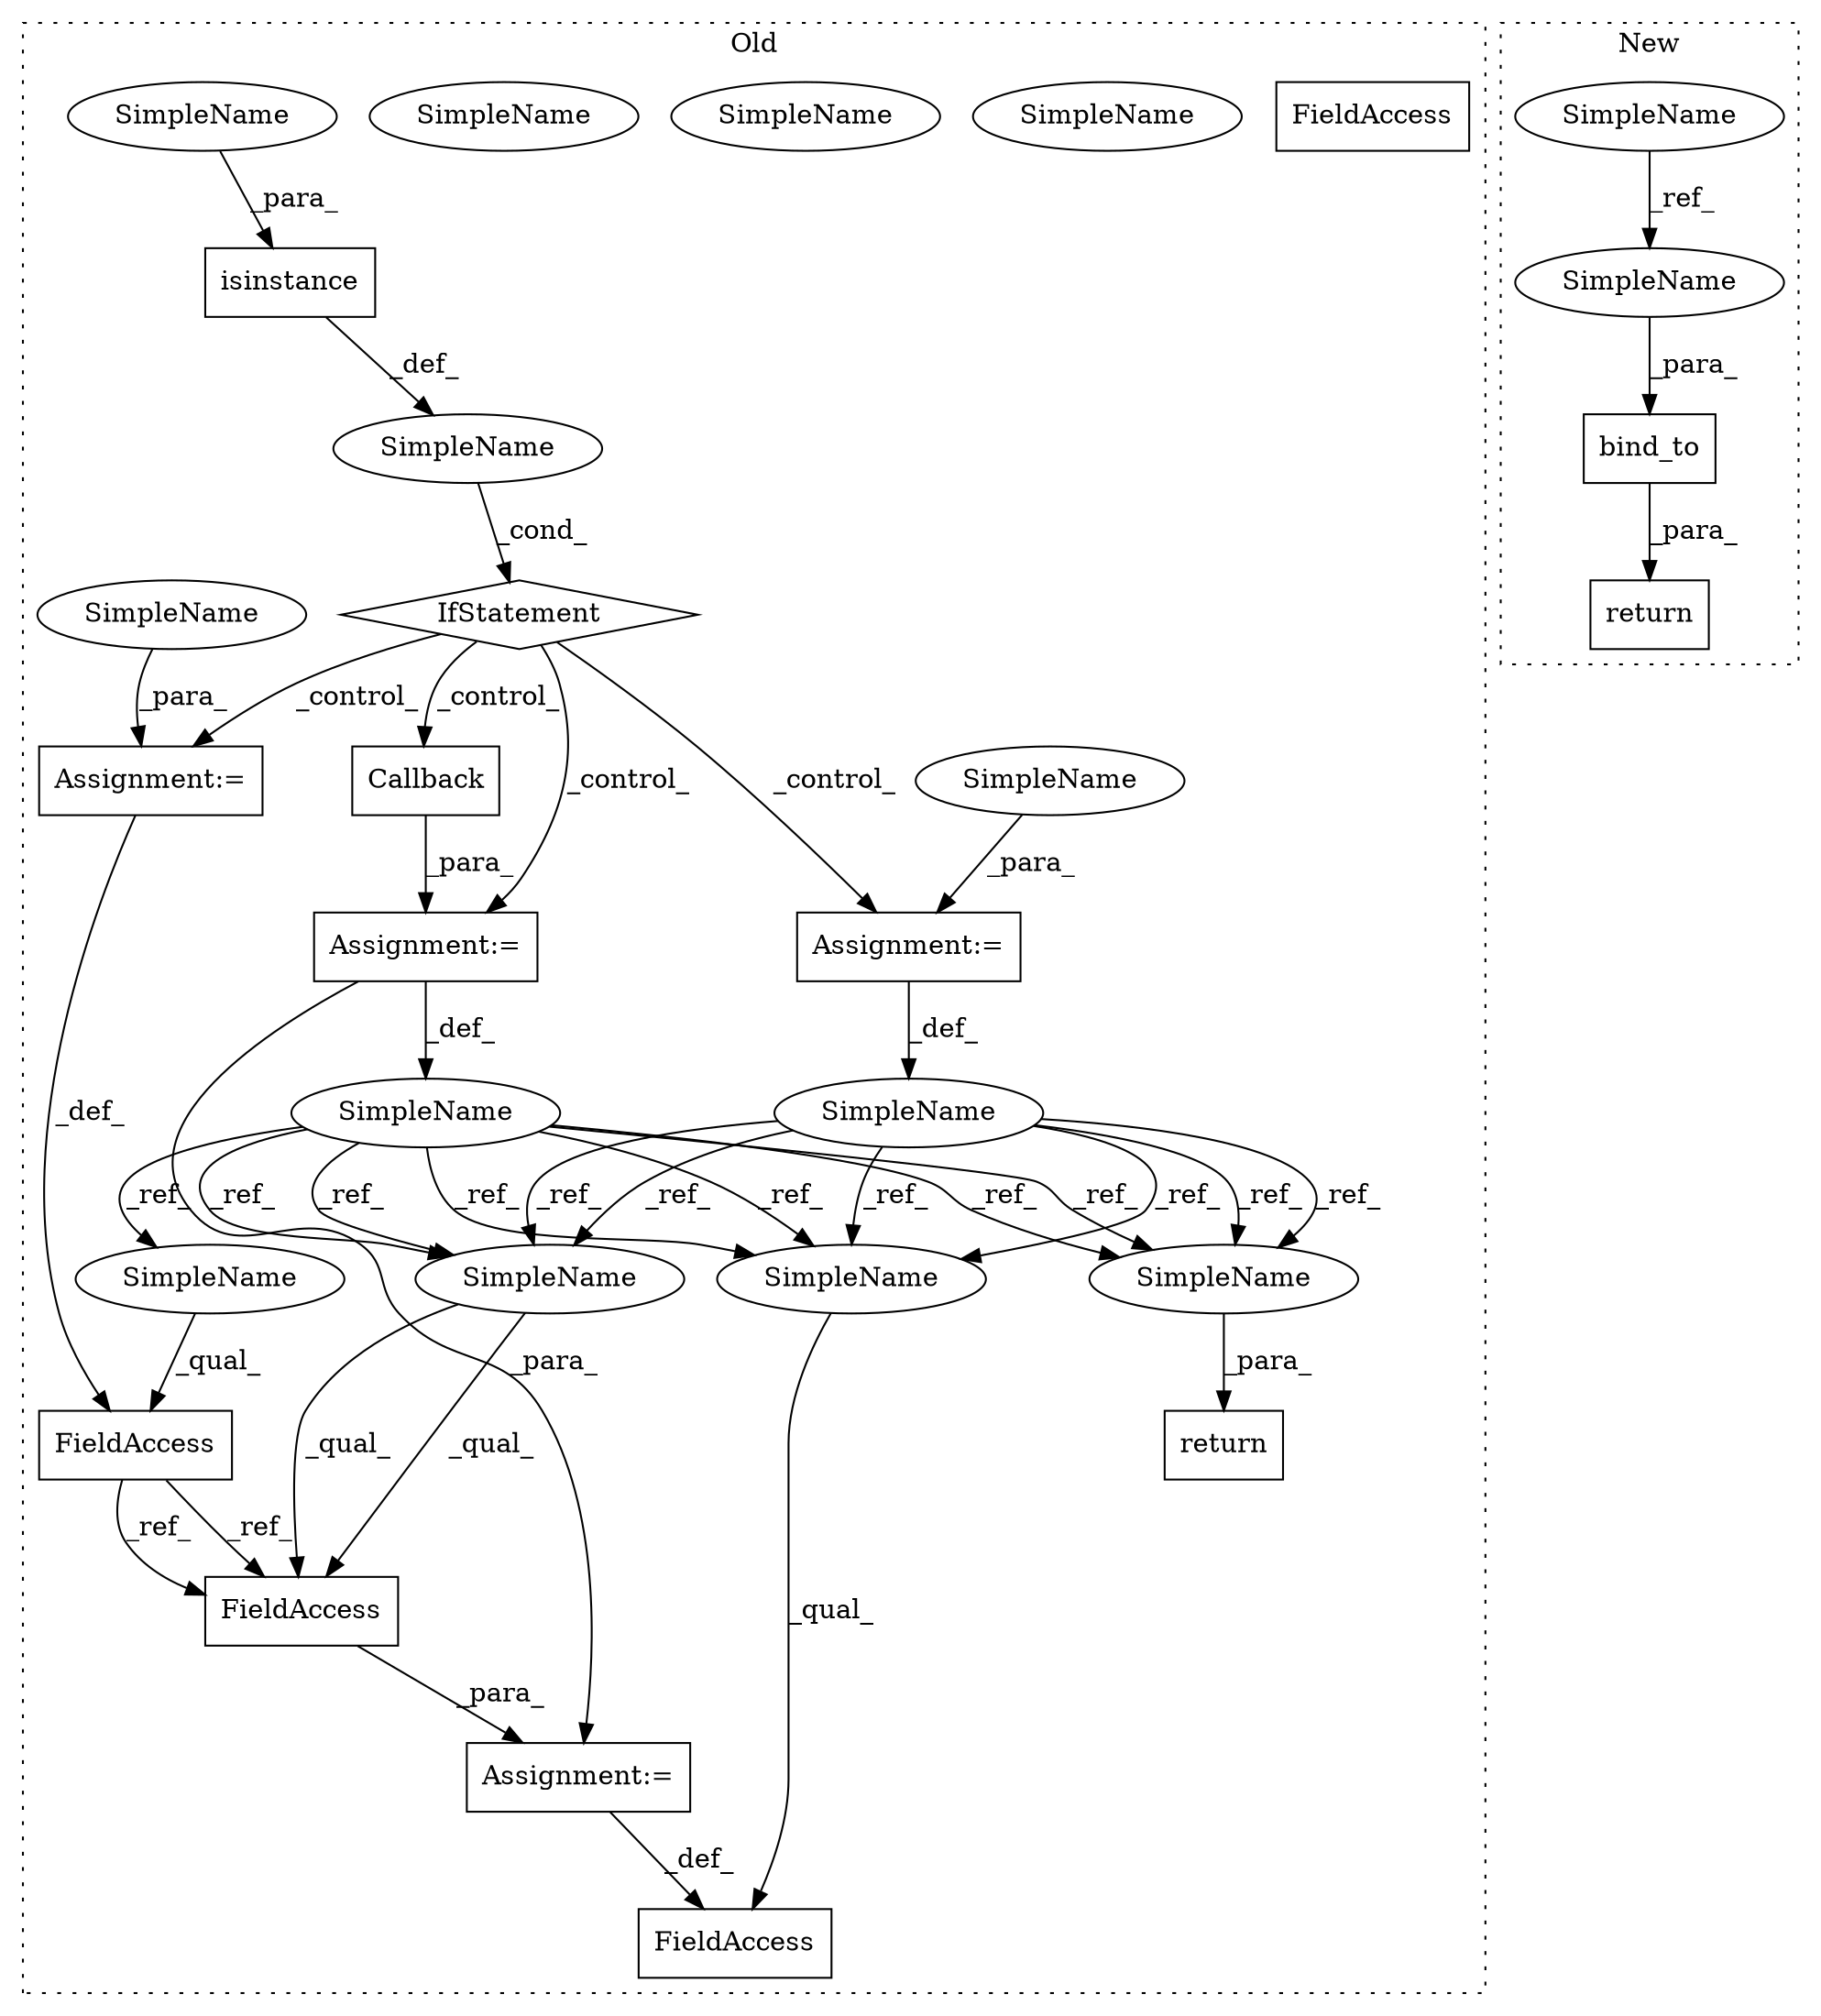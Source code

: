 digraph G {
subgraph cluster0 {
1 [label="isinstance" a="32" s="3571,3595" l="11,1" shape="box"];
4 [label="Assignment:=" a="7" s="3686" l="1" shape="box"];
5 [label="SimpleName" a="42" s="" l="" shape="ellipse"];
6 [label="Callback" a="32" s="3650" l="10" shape="box"];
7 [label="FieldAccess" a="22" s="3668" l="18" shape="box"];
8 [label="SimpleName" a="42" s="3641" l="8" shape="ellipse"];
9 [label="FieldAccess" a="22" s="3703" l="30" shape="box"];
10 [label="FieldAccess" a="22" s="3734" l="18" shape="box"];
11 [label="IfStatement" a="25" s="3567,3596" l="4,2" shape="diamond"];
12 [label="SimpleName" a="42" s="3606" l="8" shape="ellipse"];
13 [label="return" a="41" s="3758" l="7" shape="box"];
14 [label="Assignment:=" a="7" s="3733" l="1" shape="box"];
15 [label="Assignment:=" a="7" s="3649" l="1" shape="box"];
16 [label="Assignment:=" a="7" s="3614" l="1" shape="box"];
19 [label="FieldAccess" a="22" s="3734" l="18" shape="box"];
20 [label="SimpleName" a="42" s="3703" l="8" shape="ellipse"];
21 [label="SimpleName" a="42" s="3765" l="8" shape="ellipse"];
22 [label="SimpleName" a="42" s="3734" l="8" shape="ellipse"];
23 [label="SimpleName" a="42" s="3703" l="8" shape="ellipse"];
24 [label="SimpleName" a="42" s="3765" l="8" shape="ellipse"];
25 [label="SimpleName" a="42" s="3668" l="8" shape="ellipse"];
26 [label="SimpleName" a="42" s="3734" l="8" shape="ellipse"];
27 [label="SimpleName" a="42" s="3582" l="4" shape="ellipse"];
28 [label="SimpleName" a="42" s="3687" l="4" shape="ellipse"];
29 [label="SimpleName" a="42" s="3615" l="4" shape="ellipse"];
label = "Old";
style="dotted";
}
subgraph cluster1 {
2 [label="bind_to" a="32" s="1966,1978" l="8,1" shape="box"];
3 [label="SimpleName" a="42" s="1930" l="4" shape="ellipse"];
17 [label="return" a="41" s="1959" l="7" shape="box"];
18 [label="SimpleName" a="42" s="1974" l="4" shape="ellipse"];
label = "New";
style="dotted";
}
1 -> 5 [label="_def_"];
2 -> 17 [label="_para_"];
3 -> 18 [label="_ref_"];
4 -> 7 [label="_def_"];
5 -> 11 [label="_cond_"];
6 -> 15 [label="_para_"];
7 -> 19 [label="_ref_"];
7 -> 19 [label="_ref_"];
8 -> 23 [label="_ref_"];
8 -> 23 [label="_ref_"];
8 -> 24 [label="_ref_"];
8 -> 26 [label="_ref_"];
8 -> 25 [label="_ref_"];
8 -> 26 [label="_ref_"];
8 -> 24 [label="_ref_"];
11 -> 15 [label="_control_"];
11 -> 6 [label="_control_"];
11 -> 16 [label="_control_"];
11 -> 4 [label="_control_"];
12 -> 26 [label="_ref_"];
12 -> 23 [label="_ref_"];
12 -> 24 [label="_ref_"];
12 -> 26 [label="_ref_"];
12 -> 24 [label="_ref_"];
12 -> 23 [label="_ref_"];
14 -> 9 [label="_def_"];
15 -> 14 [label="_para_"];
15 -> 8 [label="_def_"];
16 -> 12 [label="_def_"];
18 -> 2 [label="_para_"];
19 -> 14 [label="_para_"];
23 -> 9 [label="_qual_"];
24 -> 13 [label="_para_"];
25 -> 7 [label="_qual_"];
26 -> 19 [label="_qual_"];
26 -> 19 [label="_qual_"];
27 -> 1 [label="_para_"];
28 -> 4 [label="_para_"];
29 -> 16 [label="_para_"];
}